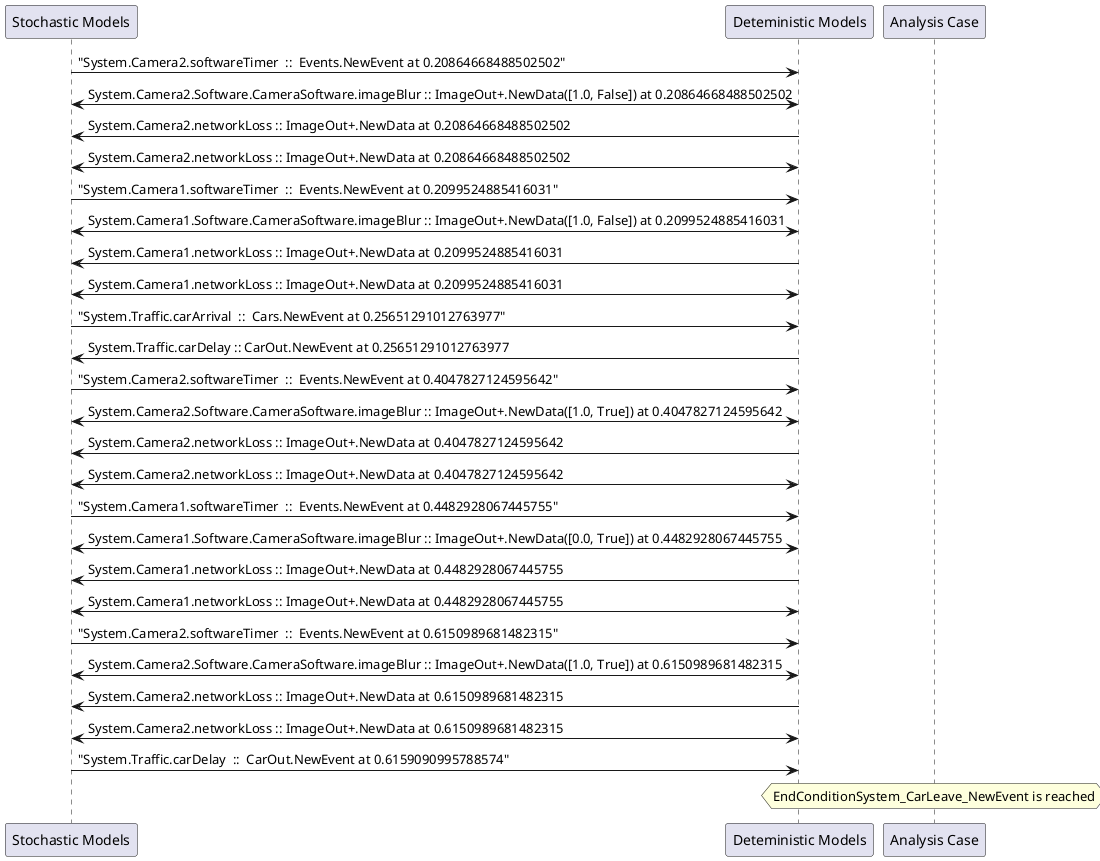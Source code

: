 
	@startuml
	participant "Stochastic Models" as stochmodel
	participant "Deteministic Models" as detmodel
	participant "Analysis Case" as analysis
	{21239_stop} stochmodel -> detmodel : "System.Camera2.softwareTimer  ::  Events.NewEvent at 0.20864668488502502"
detmodel <-> stochmodel : System.Camera2.Software.CameraSoftware.imageBlur :: ImageOut+.NewData([1.0, False]) at 0.20864668488502502
detmodel -> stochmodel : System.Camera2.networkLoss :: ImageOut+.NewData at 0.20864668488502502
detmodel <-> stochmodel : System.Camera2.networkLoss :: ImageOut+.NewData at 0.20864668488502502
{21223_stop} stochmodel -> detmodel : "System.Camera1.softwareTimer  ::  Events.NewEvent at 0.2099524885416031"
detmodel <-> stochmodel : System.Camera1.Software.CameraSoftware.imageBlur :: ImageOut+.NewData([1.0, False]) at 0.2099524885416031
detmodel -> stochmodel : System.Camera1.networkLoss :: ImageOut+.NewData at 0.2099524885416031
detmodel <-> stochmodel : System.Camera1.networkLoss :: ImageOut+.NewData at 0.2099524885416031
{21255_stop} stochmodel -> detmodel : "System.Traffic.carArrival  ::  Cars.NewEvent at 0.25651291012763977"
{21265_start} detmodel -> stochmodel : System.Traffic.carDelay :: CarOut.NewEvent at 0.25651291012763977
{21240_stop} stochmodel -> detmodel : "System.Camera2.softwareTimer  ::  Events.NewEvent at 0.4047827124595642"
detmodel <-> stochmodel : System.Camera2.Software.CameraSoftware.imageBlur :: ImageOut+.NewData([1.0, True]) at 0.4047827124595642
detmodel -> stochmodel : System.Camera2.networkLoss :: ImageOut+.NewData at 0.4047827124595642
detmodel <-> stochmodel : System.Camera2.networkLoss :: ImageOut+.NewData at 0.4047827124595642
{21224_stop} stochmodel -> detmodel : "System.Camera1.softwareTimer  ::  Events.NewEvent at 0.4482928067445755"
detmodel <-> stochmodel : System.Camera1.Software.CameraSoftware.imageBlur :: ImageOut+.NewData([0.0, True]) at 0.4482928067445755
detmodel -> stochmodel : System.Camera1.networkLoss :: ImageOut+.NewData at 0.4482928067445755
detmodel <-> stochmodel : System.Camera1.networkLoss :: ImageOut+.NewData at 0.4482928067445755
{21241_stop} stochmodel -> detmodel : "System.Camera2.softwareTimer  ::  Events.NewEvent at 0.6150989681482315"
detmodel <-> stochmodel : System.Camera2.Software.CameraSoftware.imageBlur :: ImageOut+.NewData([1.0, True]) at 0.6150989681482315
detmodel -> stochmodel : System.Camera2.networkLoss :: ImageOut+.NewData at 0.6150989681482315
detmodel <-> stochmodel : System.Camera2.networkLoss :: ImageOut+.NewData at 0.6150989681482315
{21265_stop} stochmodel -> detmodel : "System.Traffic.carDelay  ::  CarOut.NewEvent at 0.6159090995788574"
{21265_start} <-> {21265_stop} : delay
hnote over analysis 
EndConditionSystem_CarLeave_NewEvent is reached
endnote
@enduml